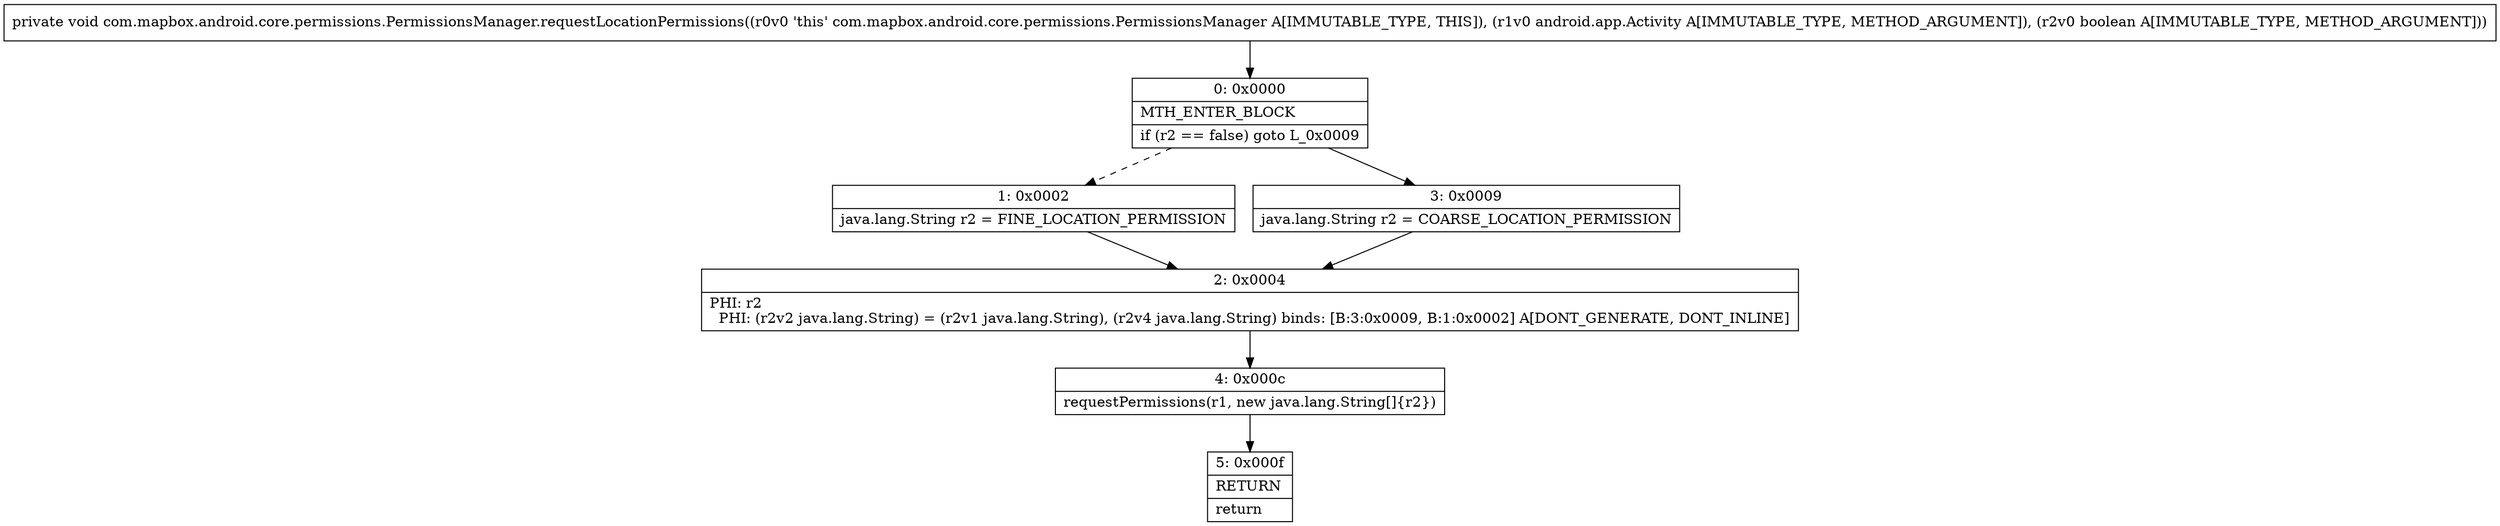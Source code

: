 digraph "CFG forcom.mapbox.android.core.permissions.PermissionsManager.requestLocationPermissions(Landroid\/app\/Activity;Z)V" {
Node_0 [shape=record,label="{0\:\ 0x0000|MTH_ENTER_BLOCK\l|if (r2 == false) goto L_0x0009\l}"];
Node_1 [shape=record,label="{1\:\ 0x0002|java.lang.String r2 = FINE_LOCATION_PERMISSION\l}"];
Node_2 [shape=record,label="{2\:\ 0x0004|PHI: r2 \l  PHI: (r2v2 java.lang.String) = (r2v1 java.lang.String), (r2v4 java.lang.String) binds: [B:3:0x0009, B:1:0x0002] A[DONT_GENERATE, DONT_INLINE]\l}"];
Node_3 [shape=record,label="{3\:\ 0x0009|java.lang.String r2 = COARSE_LOCATION_PERMISSION\l}"];
Node_4 [shape=record,label="{4\:\ 0x000c|requestPermissions(r1, new java.lang.String[]\{r2\})\l}"];
Node_5 [shape=record,label="{5\:\ 0x000f|RETURN\l|return\l}"];
MethodNode[shape=record,label="{private void com.mapbox.android.core.permissions.PermissionsManager.requestLocationPermissions((r0v0 'this' com.mapbox.android.core.permissions.PermissionsManager A[IMMUTABLE_TYPE, THIS]), (r1v0 android.app.Activity A[IMMUTABLE_TYPE, METHOD_ARGUMENT]), (r2v0 boolean A[IMMUTABLE_TYPE, METHOD_ARGUMENT])) }"];
MethodNode -> Node_0;
Node_0 -> Node_1[style=dashed];
Node_0 -> Node_3;
Node_1 -> Node_2;
Node_2 -> Node_4;
Node_3 -> Node_2;
Node_4 -> Node_5;
}

